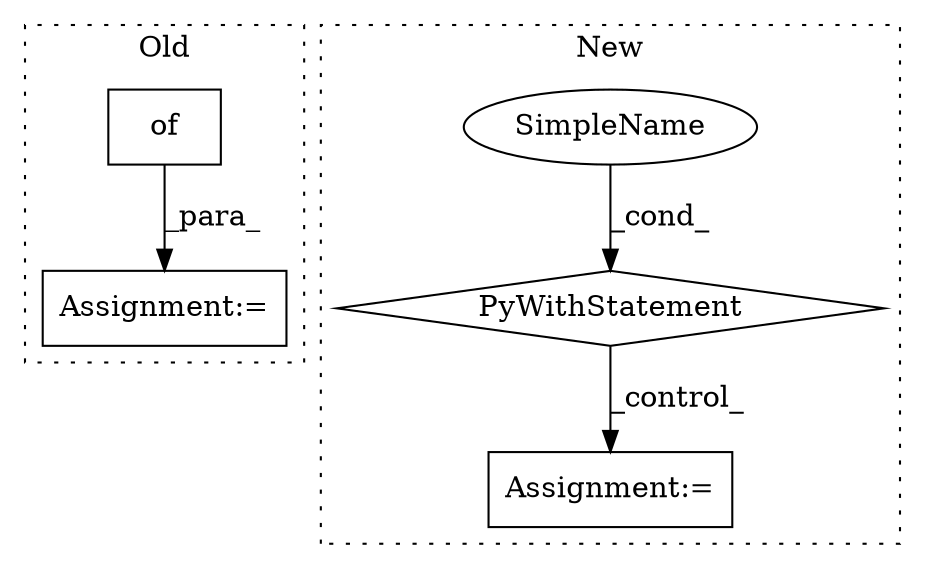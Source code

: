 digraph G {
subgraph cluster0 {
1 [label="of" a="32" s="1553" l="4" shape="box"];
3 [label="Assignment:=" a="7" s="1548" l="1" shape="box"];
label = "Old";
style="dotted";
}
subgraph cluster1 {
2 [label="PyWithStatement" a="104" s="1796,1825" l="10,2" shape="diamond"];
4 [label="Assignment:=" a="7" s="1859" l="2" shape="box"];
5 [label="SimpleName" a="42" s="" l="" shape="ellipse"];
label = "New";
style="dotted";
}
1 -> 3 [label="_para_"];
2 -> 4 [label="_control_"];
5 -> 2 [label="_cond_"];
}